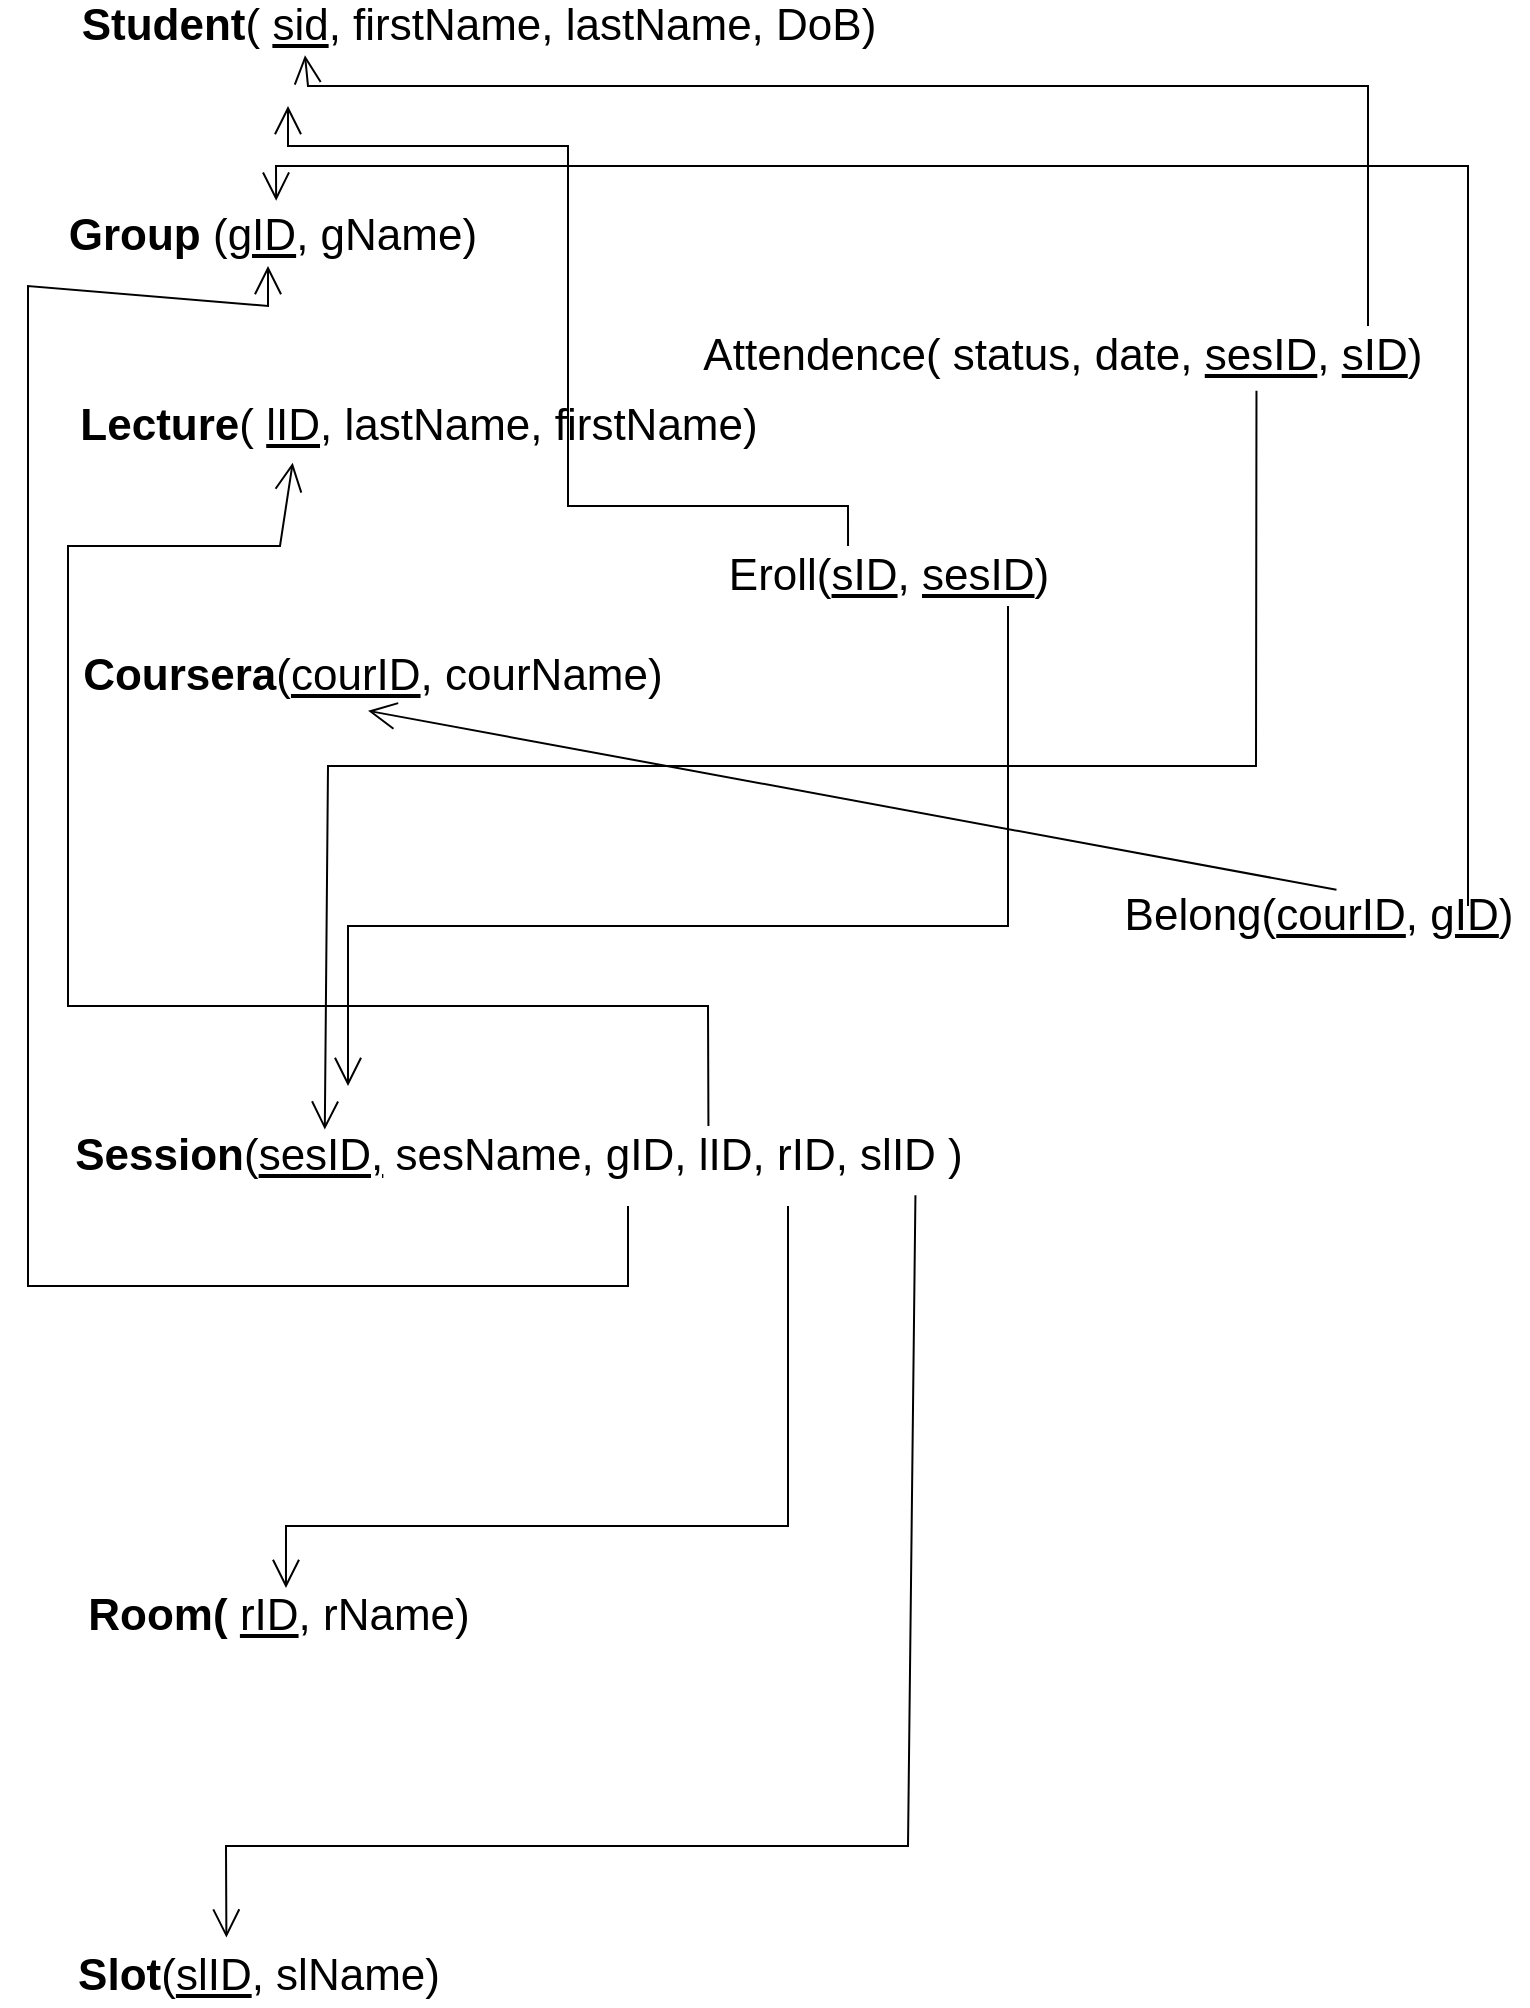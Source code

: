 <mxfile version="18.2.0" type="device"><diagram id="u33yFtM_Bdc1v21nMmbm" name="Page-1"><mxGraphModel dx="1221" dy="681" grid="1" gridSize="10" guides="1" tooltips="1" connect="1" arrows="1" fold="1" page="1" pageScale="1" pageWidth="827" pageHeight="1169" math="0" shadow="0"><root><mxCell id="0"/><mxCell id="1" parent="0"/><mxCell id="jwuhVvvim53jrp4p6g8L-29" value="" style="group" vertex="1" connectable="0" parent="1"><mxGeometry x="30" y="40" width="750" height="1000" as="geometry"/></mxCell><mxCell id="jwuhVvvim53jrp4p6g8L-1" value="&lt;font style=&quot;font-size: 22px;&quot;&gt;&lt;b&gt;Student&lt;/b&gt;( &lt;u&gt;sid&lt;/u&gt;, firstName, lastName, DoB)&lt;/font&gt;" style="text;html=1;align=center;verticalAlign=middle;resizable=0;points=[];autosize=1;strokeColor=none;fillColor=none;" vertex="1" parent="jwuhVvvim53jrp4p6g8L-29"><mxGeometry x="20" width="410" height="20" as="geometry"/></mxCell><mxCell id="jwuhVvvim53jrp4p6g8L-2" value="&lt;b&gt;Group&lt;/b&gt; (&lt;u&gt;gID&lt;/u&gt;, gName)&amp;nbsp;" style="text;html=1;align=center;verticalAlign=middle;resizable=0;points=[];autosize=1;strokeColor=none;fillColor=none;fontSize=22;" vertex="1" parent="jwuhVvvim53jrp4p6g8L-29"><mxGeometry x="10" y="100" width="230" height="30" as="geometry"/></mxCell><mxCell id="jwuhVvvim53jrp4p6g8L-3" value="&lt;b&gt;Lecture&lt;/b&gt;( &lt;u&gt;lID&lt;/u&gt;, lastName, firstName)" style="text;html=1;align=center;verticalAlign=middle;resizable=0;points=[];autosize=1;strokeColor=none;fillColor=none;fontSize=22;" vertex="1" parent="jwuhVvvim53jrp4p6g8L-29"><mxGeometry x="20" y="195" width="350" height="30" as="geometry"/></mxCell><mxCell id="jwuhVvvim53jrp4p6g8L-4" value="&lt;b&gt;Coursera&lt;/b&gt;(&lt;u&gt;courID&lt;/u&gt;, courName)&amp;nbsp;" style="text;html=1;align=center;verticalAlign=middle;resizable=0;points=[];autosize=1;strokeColor=none;fillColor=none;fontSize=22;" vertex="1" parent="jwuhVvvim53jrp4p6g8L-29"><mxGeometry x="20" y="320" width="310" height="30" as="geometry"/></mxCell><mxCell id="jwuhVvvim53jrp4p6g8L-5" value="&lt;b&gt;Session&lt;/b&gt;(&lt;u&gt;sesID,&lt;/u&gt;&amp;nbsp;sesName, gID, lID, rID, slID )" style="text;html=1;align=center;verticalAlign=middle;resizable=0;points=[];autosize=1;strokeColor=none;fillColor=none;fontSize=22;" vertex="1" parent="jwuhVvvim53jrp4p6g8L-29"><mxGeometry x="15" y="560" width="460" height="30" as="geometry"/></mxCell><mxCell id="jwuhVvvim53jrp4p6g8L-6" value="&lt;b&gt;Room(&lt;/b&gt; &lt;u&gt;rID&lt;/u&gt;, rName)" style="text;html=1;align=center;verticalAlign=middle;resizable=0;points=[];autosize=1;strokeColor=none;fillColor=none;fontSize=22;" vertex="1" parent="jwuhVvvim53jrp4p6g8L-29"><mxGeometry x="20" y="790" width="210" height="30" as="geometry"/></mxCell><mxCell id="jwuhVvvim53jrp4p6g8L-7" value="&lt;b&gt;Slot&lt;/b&gt;(&lt;u&gt;slID&lt;/u&gt;, slName)" style="text;html=1;align=center;verticalAlign=middle;resizable=0;points=[];autosize=1;strokeColor=none;fillColor=none;fontSize=22;" vertex="1" parent="jwuhVvvim53jrp4p6g8L-29"><mxGeometry x="15" y="970" width="200" height="30" as="geometry"/></mxCell><mxCell id="jwuhVvvim53jrp4p6g8L-13" value="" style="endArrow=open;endFill=1;endSize=12;html=1;rounded=0;fontSize=22;" edge="1" parent="jwuhVvvim53jrp4p6g8L-29"><mxGeometry width="160" relative="1" as="geometry"><mxPoint x="300" y="600" as="sourcePoint"/><mxPoint x="120" y="130" as="targetPoint"/><Array as="points"><mxPoint x="300" y="640"/><mxPoint y="640"/><mxPoint y="140"/><mxPoint x="120" y="150"/></Array></mxGeometry></mxCell><mxCell id="jwuhVvvim53jrp4p6g8L-14" value="" style="endArrow=open;endFill=1;endSize=12;html=1;rounded=0;fontSize=22;exitX=0.707;exitY=0;exitDx=0;exitDy=0;exitPerimeter=0;entryX=0.321;entryY=1.113;entryDx=0;entryDy=0;entryPerimeter=0;" edge="1" parent="jwuhVvvim53jrp4p6g8L-29" source="jwuhVvvim53jrp4p6g8L-5" target="jwuhVvvim53jrp4p6g8L-3"><mxGeometry width="160" relative="1" as="geometry"><mxPoint x="339.9" y="450" as="sourcePoint"/><mxPoint x="160" y="130" as="targetPoint"/><Array as="points"><mxPoint x="340" y="500"/><mxPoint x="20" y="500"/><mxPoint x="20" y="330"/><mxPoint x="20" y="270"/><mxPoint x="126" y="270"/></Array></mxGeometry></mxCell><mxCell id="jwuhVvvim53jrp4p6g8L-15" value="" style="endArrow=open;endFill=1;endSize=12;html=1;rounded=0;fontSize=22;entryX=0.519;entryY=0.033;entryDx=0;entryDy=0;entryPerimeter=0;" edge="1" parent="jwuhVvvim53jrp4p6g8L-29" target="jwuhVvvim53jrp4p6g8L-6"><mxGeometry width="160" relative="1" as="geometry"><mxPoint x="380" y="600" as="sourcePoint"/><mxPoint x="510" y="480" as="targetPoint"/><Array as="points"><mxPoint x="380" y="760"/><mxPoint x="129" y="760"/></Array></mxGeometry></mxCell><mxCell id="jwuhVvvim53jrp4p6g8L-17" value="" style="endArrow=open;endFill=1;endSize=12;html=1;rounded=0;fontSize=22;entryX=0.421;entryY=-0.14;entryDx=0;entryDy=0;entryPerimeter=0;exitX=0.932;exitY=1.153;exitDx=0;exitDy=0;exitPerimeter=0;" edge="1" parent="jwuhVvvim53jrp4p6g8L-29" source="jwuhVvvim53jrp4p6g8L-5" target="jwuhVvvim53jrp4p6g8L-7"><mxGeometry width="160" relative="1" as="geometry"><mxPoint x="390" y="490" as="sourcePoint"/><mxPoint x="138.8" y="580.99" as="targetPoint"/><Array as="points"><mxPoint x="440" y="920"/><mxPoint x="99" y="920"/></Array></mxGeometry></mxCell><mxCell id="jwuhVvvim53jrp4p6g8L-18" value="Attendence( status, date, &lt;u&gt;sesID&lt;/u&gt;, &lt;u&gt;sID&lt;/u&gt;)&amp;nbsp;" style="text;html=1;align=center;verticalAlign=middle;resizable=0;points=[];autosize=1;strokeColor=none;fillColor=none;fontSize=22;" vertex="1" parent="jwuhVvvim53jrp4p6g8L-29"><mxGeometry x="330" y="160" width="380" height="30" as="geometry"/></mxCell><mxCell id="jwuhVvvim53jrp4p6g8L-19" value="" style="endArrow=open;endFill=1;endSize=12;html=1;rounded=0;fontSize=22;entryX=0.29;entryY=0.06;entryDx=0;entryDy=0;entryPerimeter=0;exitX=0.748;exitY=1.08;exitDx=0;exitDy=0;exitPerimeter=0;" edge="1" parent="jwuhVvvim53jrp4p6g8L-29" source="jwuhVvvim53jrp4p6g8L-18" target="jwuhVvvim53jrp4p6g8L-5"><mxGeometry width="160" relative="1" as="geometry"><mxPoint x="621.2" y="250" as="sourcePoint"/><mxPoint x="370.0" y="340.99" as="targetPoint"/><Array as="points"><mxPoint x="614" y="380"/><mxPoint x="150" y="380"/></Array></mxGeometry></mxCell><mxCell id="jwuhVvvim53jrp4p6g8L-21" value="" style="endArrow=open;endFill=1;endSize=12;html=1;rounded=0;fontSize=22;entryX=0.289;entryY=1.23;entryDx=0;entryDy=0;entryPerimeter=0;" edge="1" parent="jwuhVvvim53jrp4p6g8L-29" target="jwuhVvvim53jrp4p6g8L-1"><mxGeometry width="160" relative="1" as="geometry"><mxPoint x="670" y="160" as="sourcePoint"/><mxPoint x="510" y="280" as="targetPoint"/><Array as="points"><mxPoint x="670" y="40"/><mxPoint x="140" y="40"/></Array></mxGeometry></mxCell><mxCell id="jwuhVvvim53jrp4p6g8L-22" value="Eroll(&lt;u&gt;sID&lt;/u&gt;, &lt;u&gt;sesID&lt;/u&gt;)" style="text;html=1;align=center;verticalAlign=middle;resizable=0;points=[];autosize=1;strokeColor=none;fillColor=none;fontSize=22;" vertex="1" parent="jwuhVvvim53jrp4p6g8L-29"><mxGeometry x="340" y="270" width="180" height="30" as="geometry"/></mxCell><mxCell id="jwuhVvvim53jrp4p6g8L-23" value="" style="endArrow=open;endFill=1;endSize=12;html=1;rounded=0;fontSize=22;exitX=0.389;exitY=0;exitDx=0;exitDy=0;exitPerimeter=0;" edge="1" parent="jwuhVvvim53jrp4p6g8L-29" source="jwuhVvvim53jrp4p6g8L-22"><mxGeometry width="160" relative="1" as="geometry"><mxPoint x="350" y="280" as="sourcePoint"/><mxPoint x="130" y="50" as="targetPoint"/><Array as="points"><mxPoint x="410" y="250"/><mxPoint x="270" y="250"/><mxPoint x="270" y="70"/><mxPoint x="130" y="70"/></Array></mxGeometry></mxCell><mxCell id="jwuhVvvim53jrp4p6g8L-24" value="" style="endArrow=open;endFill=1;endSize=12;html=1;rounded=0;fontSize=22;" edge="1" parent="jwuhVvvim53jrp4p6g8L-29"><mxGeometry width="160" relative="1" as="geometry"><mxPoint x="490" y="300" as="sourcePoint"/><mxPoint x="160" y="540" as="targetPoint"/><Array as="points"><mxPoint x="490" y="300"/><mxPoint x="490" y="460"/><mxPoint x="160" y="460"/></Array></mxGeometry></mxCell><mxCell id="jwuhVvvim53jrp4p6g8L-25" value="Belong(&lt;u&gt;courID&lt;/u&gt;, &lt;u&gt;gID&lt;/u&gt;)" style="text;html=1;align=center;verticalAlign=middle;resizable=0;points=[];autosize=1;strokeColor=none;fillColor=none;fontSize=22;" vertex="1" parent="jwuhVvvim53jrp4p6g8L-29"><mxGeometry x="540" y="440" width="210" height="30" as="geometry"/></mxCell><mxCell id="jwuhVvvim53jrp4p6g8L-26" value="" style="endArrow=open;endFill=1;endSize=12;html=1;rounded=0;fontSize=22;exitX=0.544;exitY=0.063;exitDx=0;exitDy=0;exitPerimeter=0;entryX=0.484;entryY=1.08;entryDx=0;entryDy=0;entryPerimeter=0;" edge="1" parent="jwuhVvvim53jrp4p6g8L-29" source="jwuhVvvim53jrp4p6g8L-25" target="jwuhVvvim53jrp4p6g8L-4"><mxGeometry width="160" relative="1" as="geometry"><mxPoint x="400" y="290" as="sourcePoint"/><mxPoint x="560" y="290" as="targetPoint"/></mxGeometry></mxCell><mxCell id="jwuhVvvim53jrp4p6g8L-27" value="" style="endArrow=open;endFill=1;endSize=12;html=1;rounded=0;fontSize=22;entryX=0.496;entryY=-0.088;entryDx=0;entryDy=0;entryPerimeter=0;" edge="1" parent="jwuhVvvim53jrp4p6g8L-29" target="jwuhVvvim53jrp4p6g8L-2"><mxGeometry width="160" relative="1" as="geometry"><mxPoint x="720" y="450" as="sourcePoint"/><mxPoint x="120" y="80" as="targetPoint"/><Array as="points"><mxPoint x="720" y="80"/><mxPoint x="124" y="80"/></Array></mxGeometry></mxCell></root></mxGraphModel></diagram></mxfile>